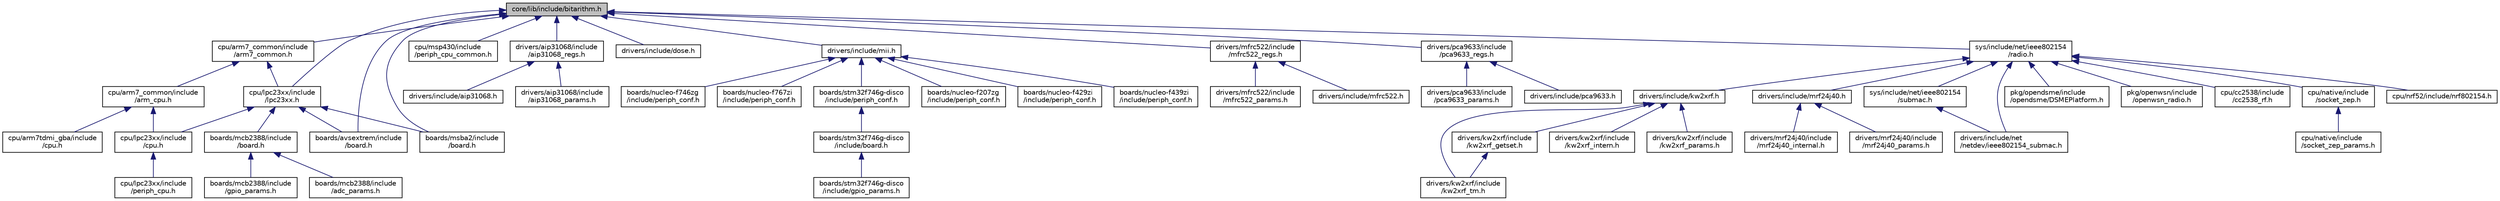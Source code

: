 digraph "core/lib/include/bitarithm.h"
{
 // LATEX_PDF_SIZE
  edge [fontname="Helvetica",fontsize="10",labelfontname="Helvetica",labelfontsize="10"];
  node [fontname="Helvetica",fontsize="10",shape=record];
  Node1 [label="core/lib/include/bitarithm.h",height=0.2,width=0.4,color="black", fillcolor="grey75", style="filled", fontcolor="black",tooltip="Helper functions for bit arithmetic."];
  Node1 -> Node2 [dir="back",color="midnightblue",fontsize="10",style="solid",fontname="Helvetica"];
  Node2 [label="cpu/arm7_common/include\l/arm7_common.h",height=0.2,width=0.4,color="black", fillcolor="white", style="filled",URL="$arm7__common_8h.html",tooltip="ARM7 CPU common declarations."];
  Node2 -> Node3 [dir="back",color="midnightblue",fontsize="10",style="solid",fontname="Helvetica"];
  Node3 [label="cpu/arm7_common/include\l/arm_cpu.h",height=0.2,width=0.4,color="black", fillcolor="white", style="filled",URL="$arm__cpu_8h_source.html",tooltip=" "];
  Node3 -> Node4 [dir="back",color="midnightblue",fontsize="10",style="solid",fontname="Helvetica"];
  Node4 [label="cpu/arm7tdmi_gba/include\l/cpu.h",height=0.2,width=0.4,color="black", fillcolor="white", style="filled",URL="$arm7tdmi__gba_2include_2cpu_8h_source.html",tooltip=" "];
  Node3 -> Node5 [dir="back",color="midnightblue",fontsize="10",style="solid",fontname="Helvetica"];
  Node5 [label="cpu/lpc23xx/include\l/cpu.h",height=0.2,width=0.4,color="black", fillcolor="white", style="filled",URL="$lpc23xx_2include_2cpu_8h_source.html",tooltip=" "];
  Node5 -> Node6 [dir="back",color="midnightblue",fontsize="10",style="solid",fontname="Helvetica"];
  Node6 [label="cpu/lpc23xx/include\l/periph_cpu.h",height=0.2,width=0.4,color="black", fillcolor="white", style="filled",URL="$lpc23xx_2include_2periph__cpu_8h.html",tooltip="CPU specific definitions for internal peripheral handling."];
  Node2 -> Node7 [dir="back",color="midnightblue",fontsize="10",style="solid",fontname="Helvetica"];
  Node7 [label="cpu/lpc23xx/include\l/lpc23xx.h",height=0.2,width=0.4,color="black", fillcolor="white", style="filled",URL="$lpc23xx_8h_source.html",tooltip=" "];
  Node7 -> Node5 [dir="back",color="midnightblue",fontsize="10",style="solid",fontname="Helvetica"];
  Node7 -> Node8 [dir="back",color="midnightblue",fontsize="10",style="solid",fontname="Helvetica"];
  Node8 [label="boards/avsextrem/include\l/board.h",height=0.2,width=0.4,color="black", fillcolor="white", style="filled",URL="$avsextrem_2include_2board_8h.html",tooltip="Boards specific drivers and configuration for the Avsextrem board."];
  Node7 -> Node9 [dir="back",color="midnightblue",fontsize="10",style="solid",fontname="Helvetica"];
  Node9 [label="boards/mcb2388/include\l/board.h",height=0.2,width=0.4,color="black", fillcolor="white", style="filled",URL="$mcb2388_2include_2board_8h.html",tooltip="Basic definitions for the MCB2388 board."];
  Node9 -> Node10 [dir="back",color="midnightblue",fontsize="10",style="solid",fontname="Helvetica"];
  Node10 [label="boards/mcb2388/include\l/adc_params.h",height=0.2,width=0.4,color="black", fillcolor="white", style="filled",URL="$mcb2388_2include_2adc__params_8h.html",tooltip="Board specific configuration of direct mapped ADC."];
  Node9 -> Node11 [dir="back",color="midnightblue",fontsize="10",style="solid",fontname="Helvetica"];
  Node11 [label="boards/mcb2388/include\l/gpio_params.h",height=0.2,width=0.4,color="black", fillcolor="white", style="filled",URL="$mcb2388_2include_2gpio__params_8h.html",tooltip="Board specific configuration of direct mapped GPIOs."];
  Node7 -> Node12 [dir="back",color="midnightblue",fontsize="10",style="solid",fontname="Helvetica"];
  Node12 [label="boards/msba2/include\l/board.h",height=0.2,width=0.4,color="black", fillcolor="white", style="filled",URL="$msba2_2include_2board_8h.html",tooltip="Basic definitions for the MSB-A2 board."];
  Node1 -> Node7 [dir="back",color="midnightblue",fontsize="10",style="solid",fontname="Helvetica"];
  Node1 -> Node13 [dir="back",color="midnightblue",fontsize="10",style="solid",fontname="Helvetica"];
  Node13 [label="cpu/msp430/include\l/periph_cpu_common.h",height=0.2,width=0.4,color="black", fillcolor="white", style="filled",URL="$msp430_2include_2periph__cpu__common_8h.html",tooltip="CPU specific definitions for internal peripheral handling."];
  Node1 -> Node8 [dir="back",color="midnightblue",fontsize="10",style="solid",fontname="Helvetica"];
  Node1 -> Node12 [dir="back",color="midnightblue",fontsize="10",style="solid",fontname="Helvetica"];
  Node1 -> Node14 [dir="back",color="midnightblue",fontsize="10",style="solid",fontname="Helvetica"];
  Node14 [label="drivers/aip31068/include\l/aip31068_regs.h",height=0.2,width=0.4,color="black", fillcolor="white", style="filled",URL="$aip31068__regs_8h.html",tooltip="Register definitions for the AIP31068 I2C LCD controller."];
  Node14 -> Node15 [dir="back",color="midnightblue",fontsize="10",style="solid",fontname="Helvetica"];
  Node15 [label="drivers/aip31068/include\l/aip31068_params.h",height=0.2,width=0.4,color="black", fillcolor="white", style="filled",URL="$aip31068__params_8h.html",tooltip="Default configuration for the AIP31068 I2C LCD controller."];
  Node14 -> Node16 [dir="back",color="midnightblue",fontsize="10",style="solid",fontname="Helvetica"];
  Node16 [label="drivers/include/aip31068.h",height=0.2,width=0.4,color="black", fillcolor="white", style="filled",URL="$aip31068_8h.html",tooltip=" "];
  Node1 -> Node17 [dir="back",color="midnightblue",fontsize="10",style="solid",fontname="Helvetica"];
  Node17 [label="drivers/include/dose.h",height=0.2,width=0.4,color="black", fillcolor="white", style="filled",URL="$dose_8h.html",tooltip="Driver for the Differentially Operated Serial Ethernet module."];
  Node1 -> Node18 [dir="back",color="midnightblue",fontsize="10",style="solid",fontname="Helvetica"];
  Node18 [label="drivers/include/mii.h",height=0.2,width=0.4,color="black", fillcolor="white", style="filled",URL="$mii_8h.html",tooltip="Interface definition for MII/RMII h."];
  Node18 -> Node19 [dir="back",color="midnightblue",fontsize="10",style="solid",fontname="Helvetica"];
  Node19 [label="boards/nucleo-f207zg\l/include/periph_conf.h",height=0.2,width=0.4,color="black", fillcolor="white", style="filled",URL="$boards_2nucleo-f207zg_2include_2periph__conf_8h.html",tooltip=" "];
  Node18 -> Node20 [dir="back",color="midnightblue",fontsize="10",style="solid",fontname="Helvetica"];
  Node20 [label="boards/nucleo-f429zi\l/include/periph_conf.h",height=0.2,width=0.4,color="black", fillcolor="white", style="filled",URL="$boards_2nucleo-f429zi_2include_2periph__conf_8h.html",tooltip=" "];
  Node18 -> Node21 [dir="back",color="midnightblue",fontsize="10",style="solid",fontname="Helvetica"];
  Node21 [label="boards/nucleo-f439zi\l/include/periph_conf.h",height=0.2,width=0.4,color="black", fillcolor="white", style="filled",URL="$boards_2nucleo-f439zi_2include_2periph__conf_8h.html",tooltip=" "];
  Node18 -> Node22 [dir="back",color="midnightblue",fontsize="10",style="solid",fontname="Helvetica"];
  Node22 [label="boards/nucleo-f746zg\l/include/periph_conf.h",height=0.2,width=0.4,color="black", fillcolor="white", style="filled",URL="$boards_2nucleo-f746zg_2include_2periph__conf_8h.html",tooltip="Peripheral MCU configuration for the nucleo-f746zg board."];
  Node18 -> Node23 [dir="back",color="midnightblue",fontsize="10",style="solid",fontname="Helvetica"];
  Node23 [label="boards/nucleo-f767zi\l/include/periph_conf.h",height=0.2,width=0.4,color="black", fillcolor="white", style="filled",URL="$boards_2nucleo-f767zi_2include_2periph__conf_8h.html",tooltip="Peripheral MCU configuration for the nucleo-f767zi board."];
  Node18 -> Node24 [dir="back",color="midnightblue",fontsize="10",style="solid",fontname="Helvetica"];
  Node24 [label="boards/stm32f746g-disco\l/include/periph_conf.h",height=0.2,width=0.4,color="black", fillcolor="white", style="filled",URL="$boards_2stm32f746g-disco_2include_2periph__conf_8h.html",tooltip="Configuration of CPU peripherals for STM32F746G-DISCO board."];
  Node24 -> Node25 [dir="back",color="midnightblue",fontsize="10",style="solid",fontname="Helvetica"];
  Node25 [label="boards/stm32f746g-disco\l/include/board.h",height=0.2,width=0.4,color="black", fillcolor="white", style="filled",URL="$stm32f746g-disco_2include_2board_8h.html",tooltip="Board specific definitions for the STM32F746G-DISCO."];
  Node25 -> Node26 [dir="back",color="midnightblue",fontsize="10",style="solid",fontname="Helvetica"];
  Node26 [label="boards/stm32f746g-disco\l/include/gpio_params.h",height=0.2,width=0.4,color="black", fillcolor="white", style="filled",URL="$stm32f746g-disco_2include_2gpio__params_8h.html",tooltip="Board specific configuration of direct mapped GPIOs."];
  Node1 -> Node27 [dir="back",color="midnightblue",fontsize="10",style="solid",fontname="Helvetica"];
  Node27 [label="drivers/mfrc522/include\l/mfrc522_regs.h",height=0.2,width=0.4,color="black", fillcolor="white", style="filled",URL="$mfrc522__regs_8h.html",tooltip="Register definitions for the MFRC522 controller."];
  Node27 -> Node28 [dir="back",color="midnightblue",fontsize="10",style="solid",fontname="Helvetica"];
  Node28 [label="drivers/include/mfrc522.h",height=0.2,width=0.4,color="black", fillcolor="white", style="filled",URL="$mfrc522_8h.html",tooltip=" "];
  Node27 -> Node29 [dir="back",color="midnightblue",fontsize="10",style="solid",fontname="Helvetica"];
  Node29 [label="drivers/mfrc522/include\l/mfrc522_params.h",height=0.2,width=0.4,color="black", fillcolor="white", style="filled",URL="$mfrc522__params_8h.html",tooltip="Default configuration for the MFRC522 controller."];
  Node1 -> Node30 [dir="back",color="midnightblue",fontsize="10",style="solid",fontname="Helvetica"];
  Node30 [label="drivers/pca9633/include\l/pca9633_regs.h",height=0.2,width=0.4,color="black", fillcolor="white", style="filled",URL="$pca9633__regs_8h.html",tooltip="Register definitions for the PCA9633 I2C PWM controller."];
  Node30 -> Node31 [dir="back",color="midnightblue",fontsize="10",style="solid",fontname="Helvetica"];
  Node31 [label="drivers/include/pca9633.h",height=0.2,width=0.4,color="black", fillcolor="white", style="filled",URL="$pca9633_8h.html",tooltip=" "];
  Node30 -> Node32 [dir="back",color="midnightblue",fontsize="10",style="solid",fontname="Helvetica"];
  Node32 [label="drivers/pca9633/include\l/pca9633_params.h",height=0.2,width=0.4,color="black", fillcolor="white", style="filled",URL="$pca9633__params_8h.html",tooltip="Default configuration for the PCA9633 I2C PWM controller."];
  Node1 -> Node33 [dir="back",color="midnightblue",fontsize="10",style="solid",fontname="Helvetica"];
  Node33 [label="sys/include/net/ieee802154\l/radio.h",height=0.2,width=0.4,color="black", fillcolor="white", style="filled",URL="$radio_8h_source.html",tooltip=" "];
  Node33 -> Node34 [dir="back",color="midnightblue",fontsize="10",style="solid",fontname="Helvetica"];
  Node34 [label="cpu/cc2538/include\l/cc2538_rf.h",height=0.2,width=0.4,color="black", fillcolor="white", style="filled",URL="$cc2538__rf_8h.html",tooltip="Low-level radio driver for the CC2538."];
  Node33 -> Node35 [dir="back",color="midnightblue",fontsize="10",style="solid",fontname="Helvetica"];
  Node35 [label="cpu/native/include\l/socket_zep.h",height=0.2,width=0.4,color="black", fillcolor="white", style="filled",URL="$socket__zep_8h.html",tooltip="Socket ZEP definitions."];
  Node35 -> Node36 [dir="back",color="midnightblue",fontsize="10",style="solid",fontname="Helvetica"];
  Node36 [label="cpu/native/include\l/socket_zep_params.h",height=0.2,width=0.4,color="black", fillcolor="white", style="filled",URL="$socket__zep__params_8h.html",tooltip="Configuration parameters for the Socket-based ZEP driver."];
  Node33 -> Node37 [dir="back",color="midnightblue",fontsize="10",style="solid",fontname="Helvetica"];
  Node37 [label="cpu/nrf52/include/nrf802154.h",height=0.2,width=0.4,color="black", fillcolor="white", style="filled",URL="$nrf802154_8h.html",tooltip="Driver interface for using the nRF52 in IEEE802.15.4 mode."];
  Node33 -> Node38 [dir="back",color="midnightblue",fontsize="10",style="solid",fontname="Helvetica"];
  Node38 [label="drivers/include/kw2xrf.h",height=0.2,width=0.4,color="black", fillcolor="white", style="filled",URL="$kw2xrf_8h.html",tooltip="Interface definition for the kw2xrf driver."];
  Node38 -> Node39 [dir="back",color="midnightblue",fontsize="10",style="solid",fontname="Helvetica"];
  Node39 [label="drivers/kw2xrf/include\l/kw2xrf_getset.h",height=0.2,width=0.4,color="black", fillcolor="white", style="filled",URL="$kw2xrf__getset_8h.html",tooltip="get/set interfaces for kw2xrf driver"];
  Node39 -> Node40 [dir="back",color="midnightblue",fontsize="10",style="solid",fontname="Helvetica"];
  Node40 [label="drivers/kw2xrf/include\l/kw2xrf_tm.h",height=0.2,width=0.4,color="black", fillcolor="white", style="filled",URL="$kw2xrf__tm_8h.html",tooltip="Testing interfaces for kw2xrf driver."];
  Node38 -> Node41 [dir="back",color="midnightblue",fontsize="10",style="solid",fontname="Helvetica"];
  Node41 [label="drivers/kw2xrf/include\l/kw2xrf_intern.h",height=0.2,width=0.4,color="black", fillcolor="white", style="filled",URL="$kw2xrf__intern_8h.html",tooltip="Internal function interfaces for kw2xrf driver."];
  Node38 -> Node42 [dir="back",color="midnightblue",fontsize="10",style="solid",fontname="Helvetica"];
  Node42 [label="drivers/kw2xrf/include\l/kw2xrf_params.h",height=0.2,width=0.4,color="black", fillcolor="white", style="filled",URL="$kw2xrf__params_8h.html",tooltip="Default configuration for the KW2XRF driver."];
  Node38 -> Node40 [dir="back",color="midnightblue",fontsize="10",style="solid",fontname="Helvetica"];
  Node33 -> Node43 [dir="back",color="midnightblue",fontsize="10",style="solid",fontname="Helvetica"];
  Node43 [label="drivers/include/mrf24j40.h",height=0.2,width=0.4,color="black", fillcolor="white", style="filled",URL="$mrf24j40_8h.html",tooltip="Interface definition for MRF24J40 based drivers ."];
  Node43 -> Node44 [dir="back",color="midnightblue",fontsize="10",style="solid",fontname="Helvetica"];
  Node44 [label="drivers/mrf24j40/include\l/mrf24j40_internal.h",height=0.2,width=0.4,color="black", fillcolor="white", style="filled",URL="$mrf24j40__internal_8h.html",tooltip="Internal interfaces for MRF24J40 drivers."];
  Node43 -> Node45 [dir="back",color="midnightblue",fontsize="10",style="solid",fontname="Helvetica"];
  Node45 [label="drivers/mrf24j40/include\l/mrf24j40_params.h",height=0.2,width=0.4,color="black", fillcolor="white", style="filled",URL="$mrf24j40__params_8h.html",tooltip="Default configuration for the MRF24J40 driver."];
  Node33 -> Node46 [dir="back",color="midnightblue",fontsize="10",style="solid",fontname="Helvetica"];
  Node46 [label="drivers/include/net\l/netdev/ieee802154_submac.h",height=0.2,width=0.4,color="black", fillcolor="white", style="filled",URL="$ieee802154__submac_8h_source.html",tooltip=" "];
  Node33 -> Node47 [dir="back",color="midnightblue",fontsize="10",style="solid",fontname="Helvetica"];
  Node47 [label="pkg/opendsme/include\l/opendsme/DSMEPlatform.h",height=0.2,width=0.4,color="black", fillcolor="white", style="filled",URL="$DSMEPlatform_8h.html",tooltip="DSME Platform interface implementation."];
  Node33 -> Node48 [dir="back",color="midnightblue",fontsize="10",style="solid",fontname="Helvetica"];
  Node48 [label="pkg/openwsn/include\l/openwsn_radio.h",height=0.2,width=0.4,color="black", fillcolor="white", style="filled",URL="$openwsn__radio_8h.html",tooltip="RIOT adaption of the \"radio\" bsp module definitions."];
  Node33 -> Node49 [dir="back",color="midnightblue",fontsize="10",style="solid",fontname="Helvetica"];
  Node49 [label="sys/include/net/ieee802154\l/submac.h",height=0.2,width=0.4,color="black", fillcolor="white", style="filled",URL="$submac_8h_source.html",tooltip=" "];
  Node49 -> Node46 [dir="back",color="midnightblue",fontsize="10",style="solid",fontname="Helvetica"];
}
